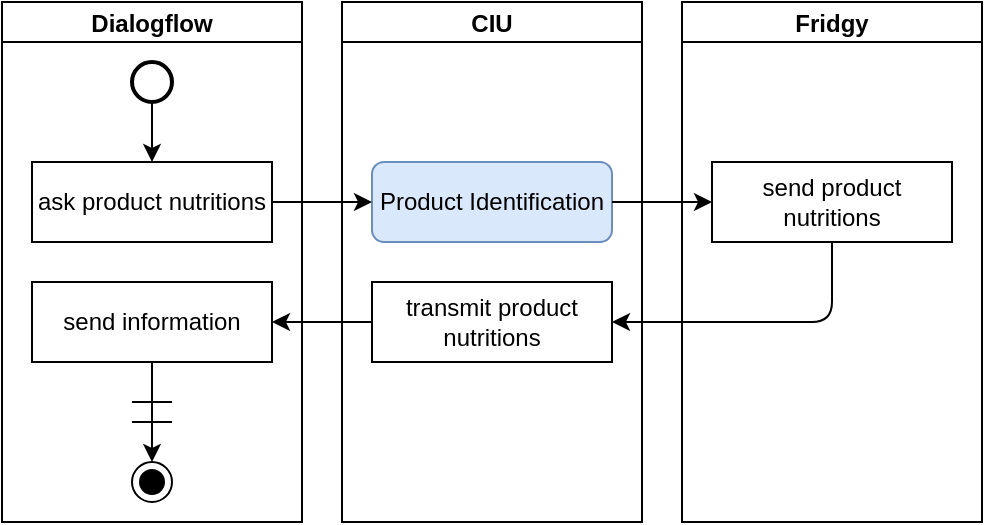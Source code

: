 <mxfile version="13.0.4"><diagram id="uWa0KDdB0i-4UANHJSdR" name="Page-1"><mxGraphModel dx="984" dy="-582" grid="1" gridSize="10" guides="1" tooltips="1" connect="1" arrows="1" fold="1" page="1" pageScale="1" pageWidth="850" pageHeight="1100" math="0" shadow="0"><root><mxCell id="0"/><mxCell id="1" parent="0"/><mxCell id="fXK03XFowd3Y55136I_l-434" value="Dialogflow" style="swimlane;startSize=20;" vertex="1" parent="1"><mxGeometry x="40" y="1140" width="150" height="260" as="geometry"/></mxCell><mxCell id="fXK03XFowd3Y55136I_l-435" value="ask product nutritions" style="rounded=0;whiteSpace=wrap;html=1;" vertex="1" parent="fXK03XFowd3Y55136I_l-434"><mxGeometry x="15" y="80" width="120" height="40" as="geometry"/></mxCell><mxCell id="fXK03XFowd3Y55136I_l-436" value="send information" style="rounded=0;whiteSpace=wrap;html=1;" vertex="1" parent="fXK03XFowd3Y55136I_l-434"><mxGeometry x="15" y="140" width="120" height="40" as="geometry"/></mxCell><mxCell id="fXK03XFowd3Y55136I_l-437" value="" style="strokeWidth=2;html=1;shape=mxgraph.flowchart.start_2;whiteSpace=wrap;" vertex="1" parent="fXK03XFowd3Y55136I_l-434"><mxGeometry x="65" y="30" width="20" height="20" as="geometry"/></mxCell><mxCell id="fXK03XFowd3Y55136I_l-438" value="" style="ellipse;html=1;shape=endState;fillColor=#000000;strokeColor=#000000;" vertex="1" parent="fXK03XFowd3Y55136I_l-434"><mxGeometry x="65" y="230" width="20" height="20" as="geometry"/></mxCell><mxCell id="fXK03XFowd3Y55136I_l-439" value="" style="endArrow=classic;html=1;exitX=0.5;exitY=1;exitDx=0;exitDy=0;exitPerimeter=0;entryX=0.5;entryY=0;entryDx=0;entryDy=0;" edge="1" parent="fXK03XFowd3Y55136I_l-434" source="fXK03XFowd3Y55136I_l-437" target="fXK03XFowd3Y55136I_l-435"><mxGeometry width="50" height="50" relative="1" as="geometry"><mxPoint x="280" y="190" as="sourcePoint"/><mxPoint x="330" y="140" as="targetPoint"/></mxGeometry></mxCell><mxCell id="fXK03XFowd3Y55136I_l-440" value="" style="endArrow=classic;html=1;entryX=0.5;entryY=0;entryDx=0;entryDy=0;exitX=0.5;exitY=1;exitDx=0;exitDy=0;" edge="1" parent="fXK03XFowd3Y55136I_l-434" source="fXK03XFowd3Y55136I_l-436" target="fXK03XFowd3Y55136I_l-438"><mxGeometry width="50" height="50" relative="1" as="geometry"><mxPoint x="195" y="330" as="sourcePoint"/><mxPoint x="145" y="330" as="targetPoint"/></mxGeometry></mxCell><mxCell id="fXK03XFowd3Y55136I_l-441" value="" style="endArrow=none;html=1;" edge="1" parent="fXK03XFowd3Y55136I_l-434"><mxGeometry width="50" height="50" relative="1" as="geometry"><mxPoint x="65" y="210" as="sourcePoint"/><mxPoint x="85" y="210" as="targetPoint"/></mxGeometry></mxCell><mxCell id="fXK03XFowd3Y55136I_l-442" value="" style="endArrow=none;html=1;" edge="1" parent="fXK03XFowd3Y55136I_l-434"><mxGeometry width="50" height="50" relative="1" as="geometry"><mxPoint x="65" y="200" as="sourcePoint"/><mxPoint x="85" y="200" as="targetPoint"/></mxGeometry></mxCell><mxCell id="fXK03XFowd3Y55136I_l-443" value="CIU" style="swimlane;startSize=20;" vertex="1" parent="1"><mxGeometry x="210" y="1140" width="150" height="260" as="geometry"/></mxCell><mxCell id="fXK03XFowd3Y55136I_l-444" value="transmit product nutritions" style="rounded=0;whiteSpace=wrap;html=1;" vertex="1" parent="fXK03XFowd3Y55136I_l-443"><mxGeometry x="15" y="140" width="120" height="40" as="geometry"/></mxCell><mxCell id="fXK03XFowd3Y55136I_l-445" value="Product Identification" style="rounded=1;whiteSpace=wrap;html=1;fillColor=#dae8fc;strokeColor=#6c8ebf;" vertex="1" parent="fXK03XFowd3Y55136I_l-443"><mxGeometry x="15" y="80" width="120" height="40" as="geometry"/></mxCell><mxCell id="fXK03XFowd3Y55136I_l-446" value="Fridgy" style="swimlane;startSize=20;" vertex="1" parent="1"><mxGeometry x="380" y="1140" width="150" height="260" as="geometry"/></mxCell><mxCell id="fXK03XFowd3Y55136I_l-447" value="send product nutritions" style="rounded=0;whiteSpace=wrap;html=1;" vertex="1" parent="fXK03XFowd3Y55136I_l-446"><mxGeometry x="15" y="80" width="120" height="40" as="geometry"/></mxCell><mxCell id="fXK03XFowd3Y55136I_l-448" value="" style="endArrow=classic;html=1;exitX=1;exitY=0.5;exitDx=0;exitDy=0;entryX=0;entryY=0.5;entryDx=0;entryDy=0;" edge="1" parent="1" source="fXK03XFowd3Y55136I_l-435" target="fXK03XFowd3Y55136I_l-445"><mxGeometry width="50" height="50" relative="1" as="geometry"><mxPoint x="125" y="1200" as="sourcePoint"/><mxPoint x="225" y="1230" as="targetPoint"/></mxGeometry></mxCell><mxCell id="fXK03XFowd3Y55136I_l-449" value="" style="endArrow=classic;html=1;exitX=1;exitY=0.5;exitDx=0;exitDy=0;entryX=0;entryY=0.5;entryDx=0;entryDy=0;" edge="1" parent="1" source="fXK03XFowd3Y55136I_l-445" target="fXK03XFowd3Y55136I_l-447"><mxGeometry width="50" height="50" relative="1" as="geometry"><mxPoint x="345" y="1230" as="sourcePoint"/><mxPoint x="395" y="1230" as="targetPoint"/></mxGeometry></mxCell><mxCell id="fXK03XFowd3Y55136I_l-450" value="" style="endArrow=classic;html=1;entryX=1;entryY=0.5;entryDx=0;entryDy=0;exitX=0;exitY=0.5;exitDx=0;exitDy=0;" edge="1" parent="1" source="fXK03XFowd3Y55136I_l-444" target="fXK03XFowd3Y55136I_l-436"><mxGeometry width="50" height="50" relative="1" as="geometry"><mxPoint x="235" y="1380" as="sourcePoint"/><mxPoint x="175" y="1430" as="targetPoint"/></mxGeometry></mxCell><mxCell id="fXK03XFowd3Y55136I_l-451" value="" style="endArrow=classic;html=1;exitX=0.5;exitY=1;exitDx=0;exitDy=0;entryX=1;entryY=0.5;entryDx=0;entryDy=0;" edge="1" parent="1" source="fXK03XFowd3Y55136I_l-447" target="fXK03XFowd3Y55136I_l-444"><mxGeometry width="50" height="50" relative="1" as="geometry"><mxPoint x="355" y="1240" as="sourcePoint"/><mxPoint x="410" y="1240" as="targetPoint"/><Array as="points"><mxPoint x="455" y="1300"/></Array></mxGeometry></mxCell></root></mxGraphModel></diagram></mxfile>